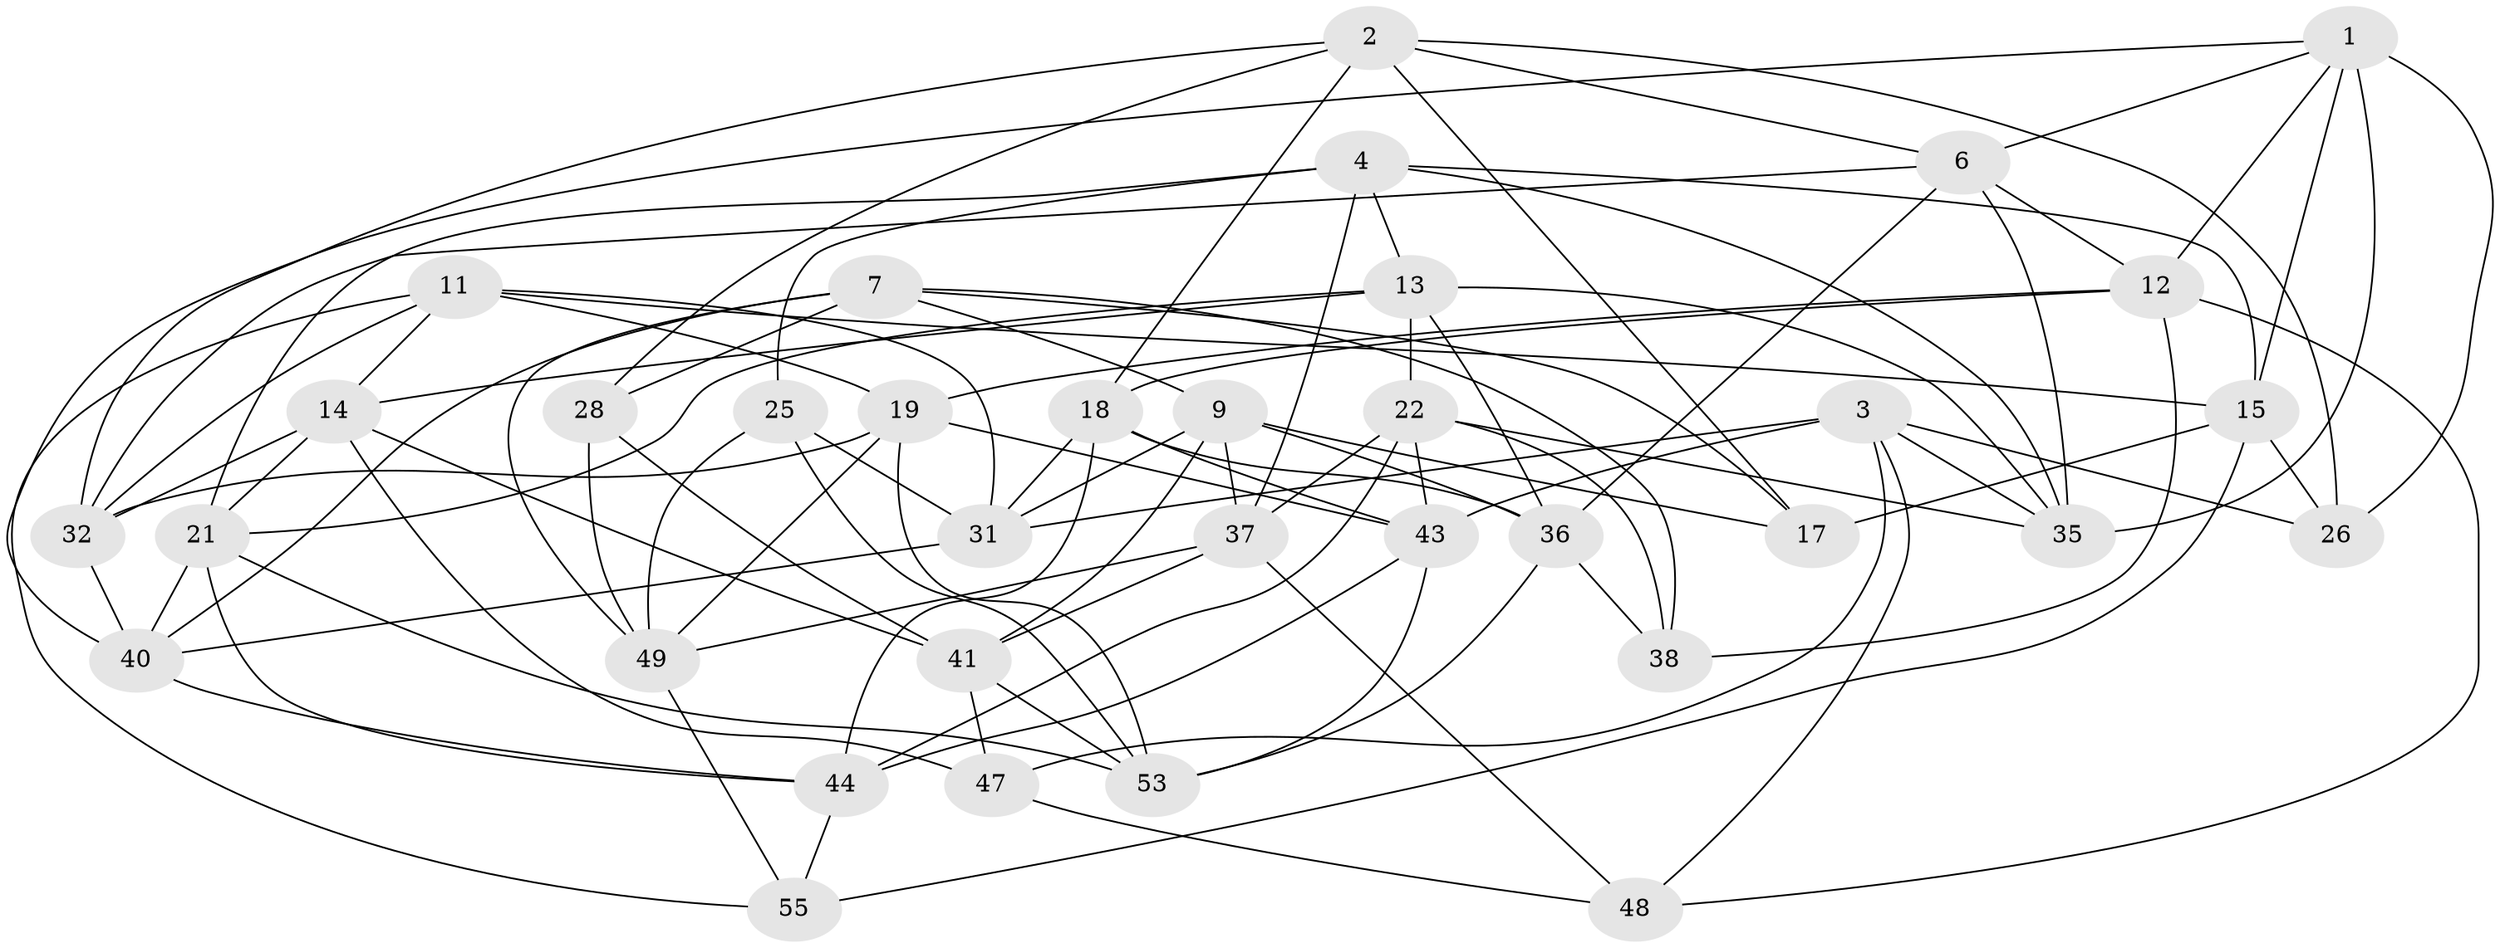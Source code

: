 // original degree distribution, {4: 1.0}
// Generated by graph-tools (version 1.1) at 2025/42/03/06/25 10:42:25]
// undirected, 35 vertices, 97 edges
graph export_dot {
graph [start="1"]
  node [color=gray90,style=filled];
  1 [super="+8"];
  2 [super="+33"];
  3 [super="+56"];
  4 [super="+5"];
  6 [super="+10"];
  7 [super="+30"];
  9 [super="+16"];
  11 [super="+24"];
  12 [super="+61"];
  13 [super="+23"];
  14 [super="+27"];
  15 [super="+29"];
  17;
  18 [super="+60"];
  19 [super="+20"];
  21 [super="+34"];
  22 [super="+51"];
  25;
  26;
  28;
  31 [super="+39"];
  32 [super="+45"];
  35 [super="+59"];
  36 [super="+62"];
  37 [super="+42"];
  38;
  40 [super="+57"];
  41 [super="+46"];
  43 [super="+54"];
  44 [super="+52"];
  47;
  48;
  49 [super="+50"];
  53 [super="+58"];
  55;
  1 -- 26;
  1 -- 40;
  1 -- 6;
  1 -- 15;
  1 -- 12;
  1 -- 35;
  2 -- 17;
  2 -- 6;
  2 -- 28;
  2 -- 32;
  2 -- 26;
  2 -- 18;
  3 -- 31;
  3 -- 43;
  3 -- 47;
  3 -- 48;
  3 -- 26;
  3 -- 35;
  4 -- 25;
  4 -- 37;
  4 -- 15;
  4 -- 21;
  4 -- 13;
  4 -- 35;
  6 -- 12;
  6 -- 35;
  6 -- 36;
  6 -- 32;
  7 -- 17;
  7 -- 38;
  7 -- 28;
  7 -- 40;
  7 -- 49;
  7 -- 9;
  9 -- 37;
  9 -- 41;
  9 -- 31;
  9 -- 36;
  9 -- 17;
  11 -- 55;
  11 -- 15;
  11 -- 19;
  11 -- 32;
  11 -- 31;
  11 -- 14;
  12 -- 38;
  12 -- 48;
  12 -- 19;
  12 -- 18;
  13 -- 14;
  13 -- 36;
  13 -- 35;
  13 -- 21;
  13 -- 22;
  14 -- 47;
  14 -- 21;
  14 -- 32;
  14 -- 41;
  15 -- 26;
  15 -- 17;
  15 -- 55;
  18 -- 43;
  18 -- 31;
  18 -- 36;
  18 -- 44;
  19 -- 53;
  19 -- 43;
  19 -- 49;
  19 -- 32;
  21 -- 40;
  21 -- 53;
  21 -- 44;
  22 -- 44;
  22 -- 35;
  22 -- 43;
  22 -- 38;
  22 -- 37;
  25 -- 49;
  25 -- 53;
  25 -- 31;
  28 -- 41;
  28 -- 49;
  31 -- 40;
  32 -- 40;
  36 -- 53;
  36 -- 38;
  37 -- 48;
  37 -- 49;
  37 -- 41;
  40 -- 44;
  41 -- 53;
  41 -- 47;
  43 -- 44;
  43 -- 53;
  44 -- 55;
  47 -- 48;
  49 -- 55;
}
